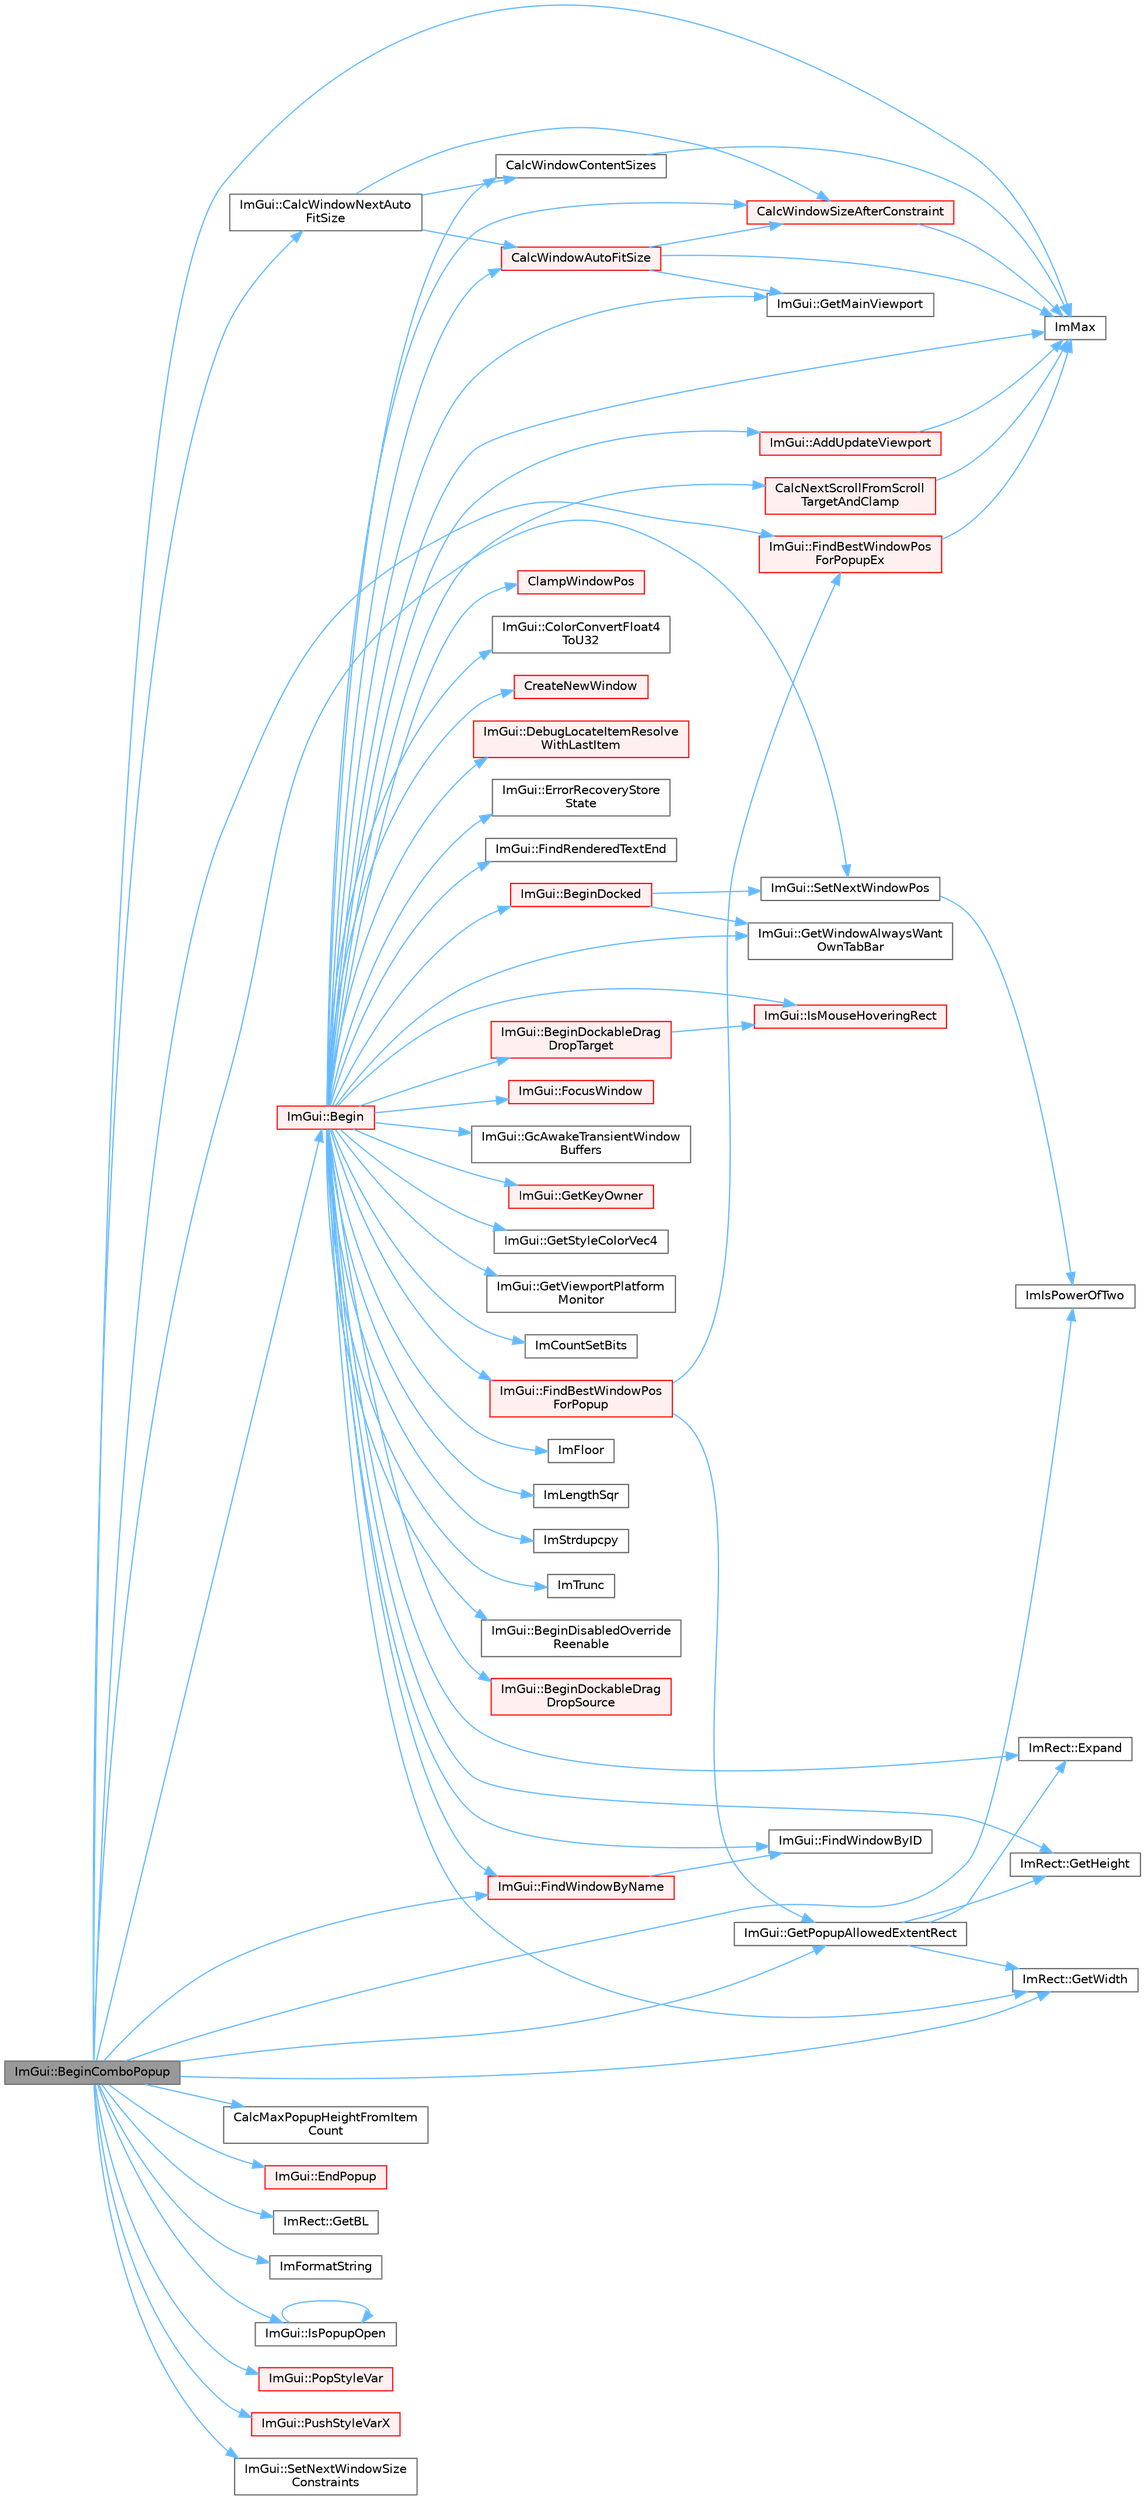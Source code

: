 digraph "ImGui::BeginComboPopup"
{
 // LATEX_PDF_SIZE
  bgcolor="transparent";
  edge [fontname=Helvetica,fontsize=10,labelfontname=Helvetica,labelfontsize=10];
  node [fontname=Helvetica,fontsize=10,shape=box,height=0.2,width=0.4];
  rankdir="LR";
  Node1 [id="Node000001",label="ImGui::BeginComboPopup",height=0.2,width=0.4,color="gray40", fillcolor="grey60", style="filled", fontcolor="black",tooltip=" "];
  Node1 -> Node2 [id="edge1_Node000001_Node000002",color="steelblue1",style="solid",tooltip=" "];
  Node2 [id="Node000002",label="ImGui::Begin",height=0.2,width=0.4,color="red", fillcolor="#FFF0F0", style="filled",URL="$namespace_im_gui.html#a581e58db0bc930bafa4a5d23093a2b99",tooltip=" "];
  Node2 -> Node3 [id="edge2_Node000002_Node000003",color="steelblue1",style="solid",tooltip=" "];
  Node3 [id="Node000003",label="ImGui::AddUpdateViewport",height=0.2,width=0.4,color="red", fillcolor="#FFF0F0", style="filled",URL="$namespace_im_gui.html#ada58e5d3e2efc3cef60f213d771408d8",tooltip=" "];
  Node3 -> Node5 [id="edge3_Node000003_Node000005",color="steelblue1",style="solid",tooltip=" "];
  Node5 [id="Node000005",label="ImMax",height=0.2,width=0.4,color="grey40", fillcolor="white", style="filled",URL="$imgui__internal_8h.html#a7667efd95147d0422f140917c71a9226",tooltip=" "];
  Node2 -> Node19 [id="edge4_Node000002_Node000019",color="steelblue1",style="solid",tooltip=" "];
  Node19 [id="Node000019",label="ImGui::BeginDisabledOverride\lReenable",height=0.2,width=0.4,color="grey40", fillcolor="white", style="filled",URL="$namespace_im_gui.html#a26b36756e219b7129f894e1c2feb17a8",tooltip=" "];
  Node2 -> Node20 [id="edge5_Node000002_Node000020",color="steelblue1",style="solid",tooltip=" "];
  Node20 [id="Node000020",label="ImGui::BeginDockableDrag\lDropSource",height=0.2,width=0.4,color="red", fillcolor="#FFF0F0", style="filled",URL="$namespace_im_gui.html#a7a435b1565d4884e42a5ee5667f21a1f",tooltip=" "];
  Node2 -> Node355 [id="edge6_Node000002_Node000355",color="steelblue1",style="solid",tooltip=" "];
  Node355 [id="Node000355",label="ImGui::BeginDockableDrag\lDropTarget",height=0.2,width=0.4,color="red", fillcolor="#FFF0F0", style="filled",URL="$namespace_im_gui.html#a1725ff3becdb963b97c16d69d4c9f308",tooltip=" "];
  Node355 -> Node77 [id="edge7_Node000355_Node000077",color="steelblue1",style="solid",tooltip=" "];
  Node77 [id="Node000077",label="ImGui::IsMouseHoveringRect",height=0.2,width=0.4,color="red", fillcolor="#FFF0F0", style="filled",URL="$namespace_im_gui.html#ae0b8ea0e06c457316d6aed6c5b2a1c25",tooltip=" "];
  Node2 -> Node399 [id="edge8_Node000002_Node000399",color="steelblue1",style="solid",tooltip=" "];
  Node399 [id="Node000399",label="ImGui::BeginDocked",height=0.2,width=0.4,color="red", fillcolor="#FFF0F0", style="filled",URL="$namespace_im_gui.html#a627bb85e7c0ab597360f63719bfb1e55",tooltip=" "];
  Node399 -> Node443 [id="edge9_Node000399_Node000443",color="steelblue1",style="solid",tooltip=" "];
  Node443 [id="Node000443",label="ImGui::GetWindowAlwaysWant\lOwnTabBar",height=0.2,width=0.4,color="grey40", fillcolor="white", style="filled",URL="$namespace_im_gui.html#ae1208499040a30ab6dfd30ca0d14fbc2",tooltip=" "];
  Node399 -> Node26 [id="edge10_Node000399_Node000026",color="steelblue1",style="solid",tooltip=" "];
  Node26 [id="Node000026",label="ImGui::SetNextWindowPos",height=0.2,width=0.4,color="grey40", fillcolor="white", style="filled",URL="$namespace_im_gui.html#afbccd31113430670b5ab2bf0d6f509bf",tooltip=" "];
  Node26 -> Node27 [id="edge11_Node000026_Node000027",color="steelblue1",style="solid",tooltip=" "];
  Node27 [id="Node000027",label="ImIsPowerOfTwo",height=0.2,width=0.4,color="grey40", fillcolor="white", style="filled",URL="$imgui__internal_8h.html#a3cc719adb48b1aed8ab1196ecea7e828",tooltip=" "];
  Node2 -> Node242 [id="edge12_Node000002_Node000242",color="steelblue1",style="solid",tooltip=" "];
  Node242 [id="Node000242",label="CalcNextScrollFromScroll\lTargetAndClamp",height=0.2,width=0.4,color="red", fillcolor="#FFF0F0", style="filled",URL="$imgui_8cpp.html#a07abb80a54115cb5cf9da03351e29533",tooltip=" "];
  Node242 -> Node5 [id="edge13_Node000242_Node000005",color="steelblue1",style="solid",tooltip=" "];
  Node2 -> Node445 [id="edge14_Node000002_Node000445",color="steelblue1",style="solid",tooltip=" "];
  Node445 [id="Node000445",label="CalcWindowAutoFitSize",height=0.2,width=0.4,color="red", fillcolor="#FFF0F0", style="filled",URL="$imgui_8cpp.html#acbe6338daf87dc6ab636f02f1367eb41",tooltip=" "];
  Node445 -> Node448 [id="edge15_Node000445_Node000448",color="steelblue1",style="solid",tooltip=" "];
  Node448 [id="Node000448",label="CalcWindowSizeAfterConstraint",height=0.2,width=0.4,color="red", fillcolor="#FFF0F0", style="filled",URL="$imgui_8cpp.html#a0c4618a6985c33c4936f1d9f1c7b26b4",tooltip=" "];
  Node448 -> Node5 [id="edge16_Node000448_Node000005",color="steelblue1",style="solid",tooltip=" "];
  Node445 -> Node449 [id="edge17_Node000445_Node000449",color="steelblue1",style="solid",tooltip=" "];
  Node449 [id="Node000449",label="ImGui::GetMainViewport",height=0.2,width=0.4,color="grey40", fillcolor="white", style="filled",URL="$namespace_im_gui.html#a7bf620af1d66ee7d7b06701894d23e60",tooltip=" "];
  Node445 -> Node5 [id="edge18_Node000445_Node000005",color="steelblue1",style="solid",tooltip=" "];
  Node2 -> Node450 [id="edge19_Node000002_Node000450",color="steelblue1",style="solid",tooltip=" "];
  Node450 [id="Node000450",label="CalcWindowContentSizes",height=0.2,width=0.4,color="grey40", fillcolor="white", style="filled",URL="$imgui_8cpp.html#a6eddef51b4880a9f1dca88837f71fc6e",tooltip=" "];
  Node450 -> Node5 [id="edge20_Node000450_Node000005",color="steelblue1",style="solid",tooltip=" "];
  Node2 -> Node448 [id="edge21_Node000002_Node000448",color="steelblue1",style="solid",tooltip=" "];
  Node2 -> Node451 [id="edge22_Node000002_Node000451",color="steelblue1",style="solid",tooltip=" "];
  Node451 [id="Node000451",label="ClampWindowPos",height=0.2,width=0.4,color="red", fillcolor="#FFF0F0", style="filled",URL="$imgui_8cpp.html#a27b88f27774c413d5578ab6a3f989872",tooltip=" "];
  Node2 -> Node89 [id="edge23_Node000002_Node000089",color="steelblue1",style="solid",tooltip=" "];
  Node89 [id="Node000089",label="ImGui::ColorConvertFloat4\lToU32",height=0.2,width=0.4,color="grey40", fillcolor="white", style="filled",URL="$namespace_im_gui.html#abe2691de0b1a71c774ab24cc91564a94",tooltip=" "];
  Node2 -> Node452 [id="edge24_Node000002_Node000452",color="steelblue1",style="solid",tooltip=" "];
  Node452 [id="Node000452",label="CreateNewWindow",height=0.2,width=0.4,color="red", fillcolor="#FFF0F0", style="filled",URL="$imgui_8cpp.html#a3c92847eb67e7138e6f9af0ee66d3b33",tooltip=" "];
  Node2 -> Node111 [id="edge25_Node000002_Node000111",color="steelblue1",style="solid",tooltip=" "];
  Node111 [id="Node000111",label="ImGui::DebugLocateItemResolve\lWithLastItem",height=0.2,width=0.4,color="red", fillcolor="#FFF0F0", style="filled",URL="$namespace_im_gui.html#ae8ab0d7dfc90af8e82db3ed9e7829219",tooltip=" "];
  Node2 -> Node458 [id="edge26_Node000002_Node000458",color="steelblue1",style="solid",tooltip=" "];
  Node458 [id="Node000458",label="ImGui::ErrorRecoveryStore\lState",height=0.2,width=0.4,color="grey40", fillcolor="white", style="filled",URL="$namespace_im_gui.html#ac961d81019f580ffaec6b8857635a348",tooltip=" "];
  Node2 -> Node192 [id="edge27_Node000002_Node000192",color="steelblue1",style="solid",tooltip=" "];
  Node192 [id="Node000192",label="ImRect::Expand",height=0.2,width=0.4,color="grey40", fillcolor="white", style="filled",URL="$struct_im_rect.html#af33a7424c3341d08acd69da30c27c753",tooltip=" "];
  Node2 -> Node459 [id="edge28_Node000002_Node000459",color="steelblue1",style="solid",tooltip=" "];
  Node459 [id="Node000459",label="ImGui::FindBestWindowPos\lForPopup",height=0.2,width=0.4,color="red", fillcolor="#FFF0F0", style="filled",URL="$namespace_im_gui.html#a310ff87cbe678e2c632bf1f5577a7fbd",tooltip=" "];
  Node459 -> Node460 [id="edge29_Node000459_Node000460",color="steelblue1",style="solid",tooltip=" "];
  Node460 [id="Node000460",label="ImGui::FindBestWindowPos\lForPopupEx",height=0.2,width=0.4,color="red", fillcolor="#FFF0F0", style="filled",URL="$namespace_im_gui.html#ab4a820eead6cd418d7be66e142bf3478",tooltip=" "];
  Node460 -> Node5 [id="edge30_Node000460_Node000005",color="steelblue1",style="solid",tooltip=" "];
  Node459 -> Node461 [id="edge31_Node000459_Node000461",color="steelblue1",style="solid",tooltip=" "];
  Node461 [id="Node000461",label="ImGui::GetPopupAllowedExtentRect",height=0.2,width=0.4,color="grey40", fillcolor="white", style="filled",URL="$namespace_im_gui.html#a7204f5be9c8656e604ab88aa9158513c",tooltip=" "];
  Node461 -> Node192 [id="edge32_Node000461_Node000192",color="steelblue1",style="solid",tooltip=" "];
  Node461 -> Node13 [id="edge33_Node000461_Node000013",color="steelblue1",style="solid",tooltip=" "];
  Node13 [id="Node000013",label="ImRect::GetHeight",height=0.2,width=0.4,color="grey40", fillcolor="white", style="filled",URL="$struct_im_rect.html#a748d8ae9cb26508951ec6e2f2df0625b",tooltip=" "];
  Node461 -> Node14 [id="edge34_Node000461_Node000014",color="steelblue1",style="solid",tooltip=" "];
  Node14 [id="Node000014",label="ImRect::GetWidth",height=0.2,width=0.4,color="grey40", fillcolor="white", style="filled",URL="$struct_im_rect.html#afa75cb8491f20901c96166d17dcddac4",tooltip=" "];
  Node2 -> Node147 [id="edge35_Node000002_Node000147",color="steelblue1",style="solid",tooltip=" "];
  Node147 [id="Node000147",label="ImGui::FindRenderedTextEnd",height=0.2,width=0.4,color="grey40", fillcolor="white", style="filled",URL="$namespace_im_gui.html#a7671e1dbc803a31b06081b52a771d83f",tooltip=" "];
  Node2 -> Node462 [id="edge36_Node000002_Node000462",color="steelblue1",style="solid",tooltip=" "];
  Node462 [id="Node000462",label="ImGui::FindWindowByID",height=0.2,width=0.4,color="grey40", fillcolor="white", style="filled",URL="$namespace_im_gui.html#a82204d8800dc3a072ddbcbd2aecc48ac",tooltip=" "];
  Node2 -> Node463 [id="edge37_Node000002_Node000463",color="steelblue1",style="solid",tooltip=" "];
  Node463 [id="Node000463",label="ImGui::FindWindowByName",height=0.2,width=0.4,color="red", fillcolor="#FFF0F0", style="filled",URL="$namespace_im_gui.html#abca25f22c02e73d5eb2e9c72c4557813",tooltip=" "];
  Node463 -> Node462 [id="edge38_Node000463_Node000462",color="steelblue1",style="solid",tooltip=" "];
  Node2 -> Node31 [id="edge39_Node000002_Node000031",color="steelblue1",style="solid",tooltip=" "];
  Node31 [id="Node000031",label="ImGui::FocusWindow",height=0.2,width=0.4,color="red", fillcolor="#FFF0F0", style="filled",URL="$namespace_im_gui.html#a27aa6f2f3aa11778c6d023b1b223f262",tooltip=" "];
  Node2 -> Node464 [id="edge40_Node000002_Node000464",color="steelblue1",style="solid",tooltip=" "];
  Node464 [id="Node000464",label="ImGui::GcAwakeTransientWindow\lBuffers",height=0.2,width=0.4,color="grey40", fillcolor="white", style="filled",URL="$namespace_im_gui.html#ad70feca33961fb47a8074074a8da2f80",tooltip=" "];
  Node2 -> Node13 [id="edge41_Node000002_Node000013",color="steelblue1",style="solid",tooltip=" "];
  Node2 -> Node465 [id="edge42_Node000002_Node000465",color="steelblue1",style="solid",tooltip=" "];
  Node465 [id="Node000465",label="ImGui::GetKeyOwner",height=0.2,width=0.4,color="red", fillcolor="#FFF0F0", style="filled",URL="$namespace_im_gui.html#a3976abb319f95d75fe9f6866f9956701",tooltip=" "];
  Node2 -> Node449 [id="edge43_Node000002_Node000449",color="steelblue1",style="solid",tooltip=" "];
  Node2 -> Node466 [id="edge44_Node000002_Node000466",color="steelblue1",style="solid",tooltip=" "];
  Node466 [id="Node000466",label="ImGui::GetStyleColorVec4",height=0.2,width=0.4,color="grey40", fillcolor="white", style="filled",URL="$namespace_im_gui.html#ad838e580972e2c4b3da2b0f60754b662",tooltip=" "];
  Node2 -> Node436 [id="edge45_Node000002_Node000436",color="steelblue1",style="solid",tooltip=" "];
  Node436 [id="Node000436",label="ImGui::GetViewportPlatform\lMonitor",height=0.2,width=0.4,color="grey40", fillcolor="white", style="filled",URL="$namespace_im_gui.html#a2f6bbca8b37a24999b5d04caa77ea6fd",tooltip=" "];
  Node2 -> Node14 [id="edge46_Node000002_Node000014",color="steelblue1",style="solid",tooltip=" "];
  Node2 -> Node443 [id="edge47_Node000002_Node000443",color="steelblue1",style="solid",tooltip=" "];
  Node2 -> Node467 [id="edge48_Node000002_Node000467",color="steelblue1",style="solid",tooltip=" "];
  Node467 [id="Node000467",label="ImCountSetBits",height=0.2,width=0.4,color="grey40", fillcolor="white", style="filled",URL="$imgui__internal_8h.html#aacb58e1a4fda4df9644238d9679d1173",tooltip=" "];
  Node2 -> Node186 [id="edge49_Node000002_Node000186",color="steelblue1",style="solid",tooltip=" "];
  Node186 [id="Node000186",label="ImFloor",height=0.2,width=0.4,color="grey40", fillcolor="white", style="filled",URL="$imgui__internal_8h.html#a51a84b6be21807818b857a8565d97912",tooltip=" "];
  Node2 -> Node388 [id="edge50_Node000002_Node000388",color="steelblue1",style="solid",tooltip=" "];
  Node388 [id="Node000388",label="ImLengthSqr",height=0.2,width=0.4,color="grey40", fillcolor="white", style="filled",URL="$imgui__internal_8h.html#a2fa5cb39358b9b4b5fbe3750e648e19e",tooltip=" "];
  Node2 -> Node5 [id="edge51_Node000002_Node000005",color="steelblue1",style="solid",tooltip=" "];
  Node2 -> Node468 [id="edge52_Node000002_Node000468",color="steelblue1",style="solid",tooltip=" "];
  Node468 [id="Node000468",label="ImStrdupcpy",height=0.2,width=0.4,color="grey40", fillcolor="white", style="filled",URL="$imgui_8cpp.html#a06300f2f0f0cd710841ac9e7ef771354",tooltip=" "];
  Node2 -> Node97 [id="edge53_Node000002_Node000097",color="steelblue1",style="solid",tooltip=" "];
  Node97 [id="Node000097",label="ImTrunc",height=0.2,width=0.4,color="grey40", fillcolor="white", style="filled",URL="$imgui__internal_8h.html#a34870cae27ccd450c17ec3d3910b2da4",tooltip=" "];
  Node2 -> Node77 [id="edge54_Node000002_Node000077",color="steelblue1",style="solid",tooltip=" "];
  Node1 -> Node511 [id="edge55_Node000001_Node000511",color="steelblue1",style="solid",tooltip=" "];
  Node511 [id="Node000511",label="CalcMaxPopupHeightFromItem\lCount",height=0.2,width=0.4,color="grey40", fillcolor="white", style="filled",URL="$imgui__widgets_8cpp.html#a295cb58de3f221694160b173529ca4d7",tooltip=" "];
  Node1 -> Node512 [id="edge56_Node000001_Node000512",color="steelblue1",style="solid",tooltip=" "];
  Node512 [id="Node000512",label="ImGui::CalcWindowNextAuto\lFitSize",height=0.2,width=0.4,color="grey40", fillcolor="white", style="filled",URL="$namespace_im_gui.html#aa306c009063e86091ed61d80d4d231f6",tooltip=" "];
  Node512 -> Node445 [id="edge57_Node000512_Node000445",color="steelblue1",style="solid",tooltip=" "];
  Node512 -> Node450 [id="edge58_Node000512_Node000450",color="steelblue1",style="solid",tooltip=" "];
  Node512 -> Node448 [id="edge59_Node000512_Node000448",color="steelblue1",style="solid",tooltip=" "];
  Node1 -> Node257 [id="edge60_Node000001_Node000257",color="steelblue1",style="solid",tooltip=" "];
  Node257 [id="Node000257",label="ImGui::EndPopup",height=0.2,width=0.4,color="red", fillcolor="#FFF0F0", style="filled",URL="$namespace_im_gui.html#aa6a9b5696f2ea7eed7683425fc77b8f2",tooltip=" "];
  Node1 -> Node460 [id="edge61_Node000001_Node000460",color="steelblue1",style="solid",tooltip=" "];
  Node1 -> Node463 [id="edge62_Node000001_Node000463",color="steelblue1",style="solid",tooltip=" "];
  Node1 -> Node475 [id="edge63_Node000001_Node000475",color="steelblue1",style="solid",tooltip=" "];
  Node475 [id="Node000475",label="ImRect::GetBL",height=0.2,width=0.4,color="grey40", fillcolor="white", style="filled",URL="$struct_im_rect.html#a59d9751bc7be6745dddf5b83b9155669",tooltip=" "];
  Node1 -> Node461 [id="edge64_Node000001_Node000461",color="steelblue1",style="solid",tooltip=" "];
  Node1 -> Node14 [id="edge65_Node000001_Node000014",color="steelblue1",style="solid",tooltip=" "];
  Node1 -> Node24 [id="edge66_Node000001_Node000024",color="steelblue1",style="solid",tooltip=" "];
  Node24 [id="Node000024",label="ImFormatString",height=0.2,width=0.4,color="grey40", fillcolor="white", style="filled",URL="$imgui_8cpp.html#a75ccaf7d676b1f567ba888ae42ac3809",tooltip=" "];
  Node1 -> Node27 [id="edge67_Node000001_Node000027",color="steelblue1",style="solid",tooltip=" "];
  Node1 -> Node5 [id="edge68_Node000001_Node000005",color="steelblue1",style="solid",tooltip=" "];
  Node1 -> Node237 [id="edge69_Node000001_Node000237",color="steelblue1",style="solid",tooltip=" "];
  Node237 [id="Node000237",label="ImGui::IsPopupOpen",height=0.2,width=0.4,color="grey40", fillcolor="white", style="filled",URL="$namespace_im_gui.html#a0e351145d0936e79948094166757712e",tooltip=" "];
  Node237 -> Node237 [id="edge70_Node000237_Node000237",color="steelblue1",style="solid",tooltip=" "];
  Node1 -> Node314 [id="edge71_Node000001_Node000314",color="steelblue1",style="solid",tooltip=" "];
  Node314 [id="Node000314",label="ImGui::PopStyleVar",height=0.2,width=0.4,color="red", fillcolor="#FFF0F0", style="filled",URL="$namespace_im_gui.html#a14116e57d81e326adef2a702e65781d4",tooltip=" "];
  Node1 -> Node317 [id="edge72_Node000001_Node000317",color="steelblue1",style="solid",tooltip=" "];
  Node317 [id="Node000317",label="ImGui::PushStyleVarX",height=0.2,width=0.4,color="red", fillcolor="#FFF0F0", style="filled",URL="$namespace_im_gui.html#acf4ee3d6294b5e93fc1c79353d2a2748",tooltip=" "];
  Node1 -> Node26 [id="edge73_Node000001_Node000026",color="steelblue1",style="solid",tooltip=" "];
  Node1 -> Node513 [id="edge74_Node000001_Node000513",color="steelblue1",style="solid",tooltip=" "];
  Node513 [id="Node000513",label="ImGui::SetNextWindowSize\lConstraints",height=0.2,width=0.4,color="grey40", fillcolor="white", style="filled",URL="$namespace_im_gui.html#a157d5bcc362951e77eb3236864e879ce",tooltip=" "];
}
